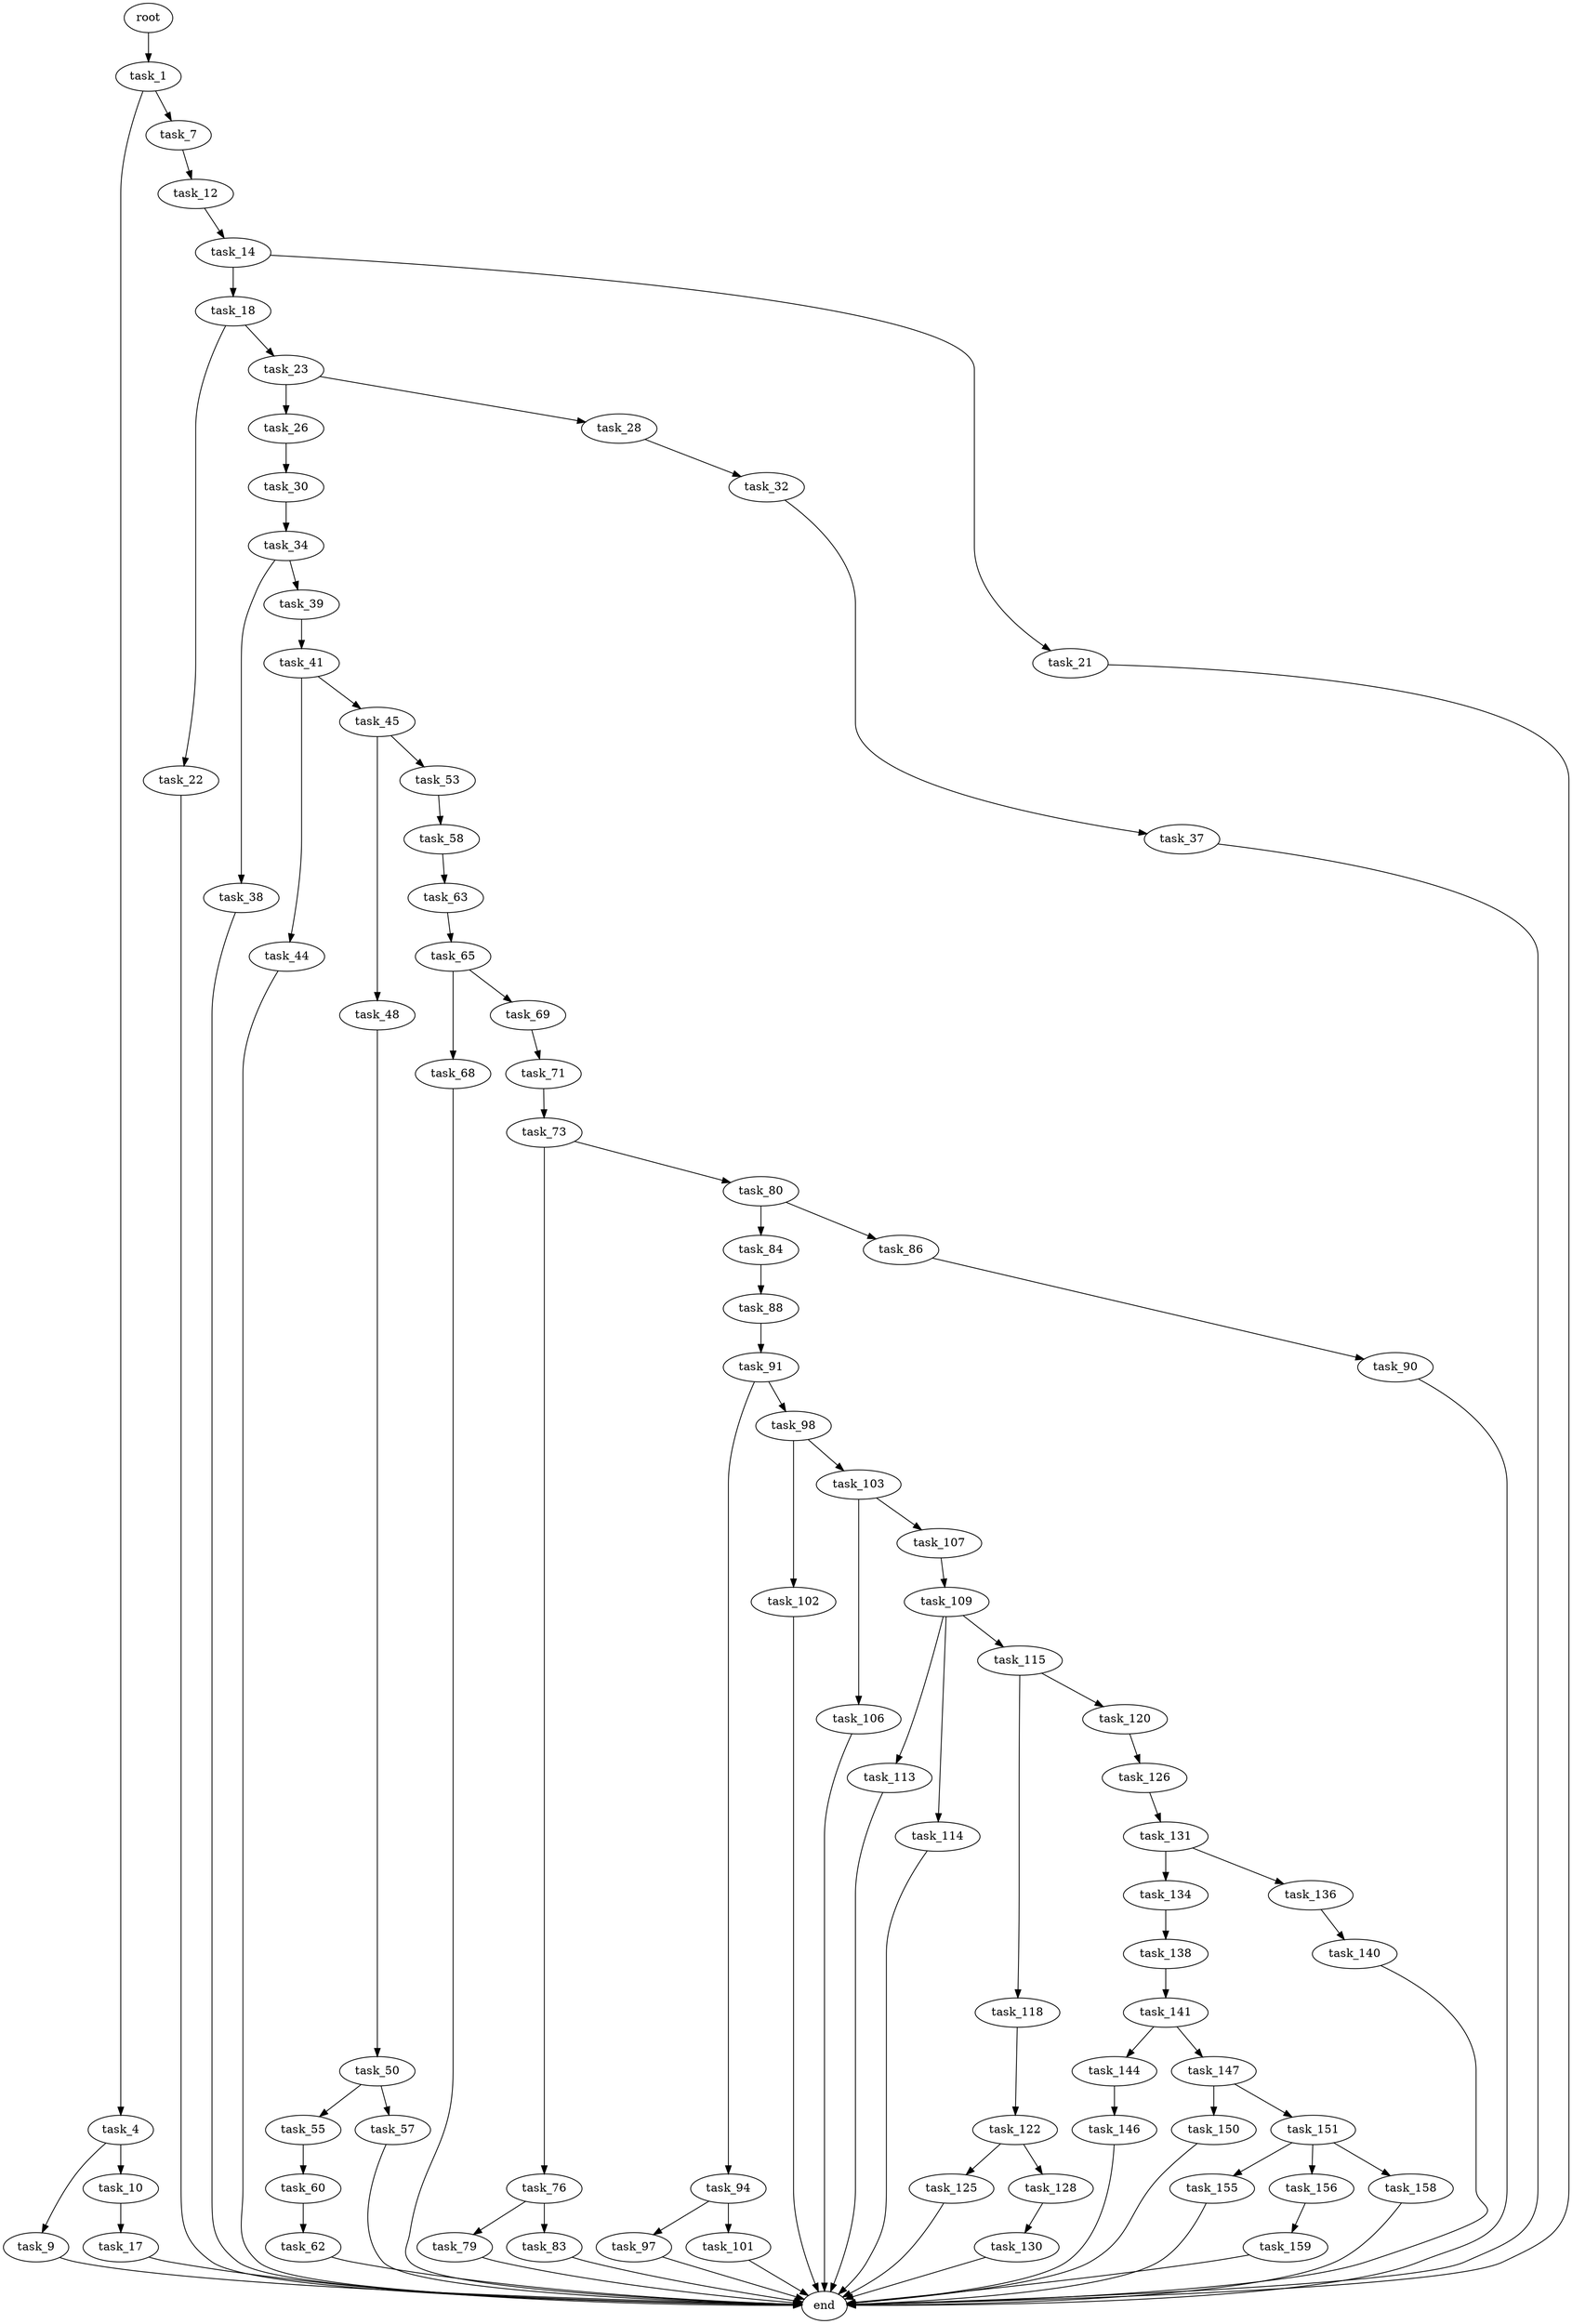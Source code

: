 digraph G {
  root [size="0.000000"];
  task_1 [size="40453666494.000000"];
  task_4 [size="782757789696.000000"];
  task_7 [size="1073741824000.000000"];
  task_9 [size="368293445632.000000"];
  task_10 [size="169670448300.000000"];
  task_12 [size="11221576602.000000"];
  end [size="0.000000"];
  task_17 [size="27694920984.000000"];
  task_14 [size="1073741824000.000000"];
  task_18 [size="6965049005.000000"];
  task_21 [size="9555637948.000000"];
  task_22 [size="8945744370.000000"];
  task_23 [size="41964288083.000000"];
  task_26 [size="15802694974.000000"];
  task_28 [size="40760028488.000000"];
  task_30 [size="871498713.000000"];
  task_32 [size="68719476736.000000"];
  task_34 [size="87998593224.000000"];
  task_37 [size="3378864098.000000"];
  task_38 [size="33373546029.000000"];
  task_39 [size="22267715811.000000"];
  task_41 [size="13416832801.000000"];
  task_44 [size="8589934592.000000"];
  task_45 [size="3604237197.000000"];
  task_48 [size="156659102400.000000"];
  task_53 [size="5321697952.000000"];
  task_50 [size="1902791241.000000"];
  task_55 [size="368293445632.000000"];
  task_57 [size="28856941407.000000"];
  task_58 [size="525434480047.000000"];
  task_60 [size="8589934592.000000"];
  task_63 [size="549755813888.000000"];
  task_62 [size="672164442144.000000"];
  task_65 [size="1073741824000.000000"];
  task_68 [size="648189458249.000000"];
  task_69 [size="4798782890.000000"];
  task_71 [size="28991029248.000000"];
  task_73 [size="782757789696.000000"];
  task_76 [size="134217728000.000000"];
  task_80 [size="358080121528.000000"];
  task_79 [size="8589934592.000000"];
  task_83 [size="25155946403.000000"];
  task_84 [size="68719476736.000000"];
  task_86 [size="6249503505.000000"];
  task_88 [size="24943688704.000000"];
  task_90 [size="8498533128.000000"];
  task_91 [size="134217728000.000000"];
  task_94 [size="686202674716.000000"];
  task_98 [size="6876315170.000000"];
  task_97 [size="28991029248.000000"];
  task_101 [size="4068064240.000000"];
  task_102 [size="19855855212.000000"];
  task_103 [size="64295923090.000000"];
  task_106 [size="26988958534.000000"];
  task_107 [size="79644309638.000000"];
  task_109 [size="8589934592.000000"];
  task_113 [size="68719476736.000000"];
  task_114 [size="298047158731.000000"];
  task_115 [size="419740338344.000000"];
  task_118 [size="31767800362.000000"];
  task_120 [size="12118008336.000000"];
  task_122 [size="549755813888.000000"];
  task_126 [size="1298549583802.000000"];
  task_125 [size="97542069684.000000"];
  task_128 [size="35722582208.000000"];
  task_131 [size="12731105202.000000"];
  task_130 [size="655816282.000000"];
  task_134 [size="231928233984.000000"];
  task_136 [size="20724992698.000000"];
  task_138 [size="277004116167.000000"];
  task_140 [size="13262635434.000000"];
  task_141 [size="109519669034.000000"];
  task_144 [size="128372087584.000000"];
  task_147 [size="216432905817.000000"];
  task_146 [size="13651818959.000000"];
  task_150 [size="398367426642.000000"];
  task_151 [size="68719476736.000000"];
  task_155 [size="16793742924.000000"];
  task_156 [size="1655364117.000000"];
  task_158 [size="659361961603.000000"];
  task_159 [size="28018197218.000000"];

  root -> task_1 [size="1.000000"];
  task_1 -> task_4 [size="838860800.000000"];
  task_1 -> task_7 [size="838860800.000000"];
  task_4 -> task_9 [size="679477248.000000"];
  task_4 -> task_10 [size="679477248.000000"];
  task_7 -> task_12 [size="838860800.000000"];
  task_9 -> end [size="1.000000"];
  task_10 -> task_17 [size="134217728.000000"];
  task_12 -> task_14 [size="33554432.000000"];
  task_17 -> end [size="1.000000"];
  task_14 -> task_18 [size="838860800.000000"];
  task_14 -> task_21 [size="838860800.000000"];
  task_18 -> task_22 [size="411041792.000000"];
  task_18 -> task_23 [size="411041792.000000"];
  task_21 -> end [size="1.000000"];
  task_22 -> end [size="1.000000"];
  task_23 -> task_26 [size="33554432.000000"];
  task_23 -> task_28 [size="33554432.000000"];
  task_26 -> task_30 [size="411041792.000000"];
  task_28 -> task_32 [size="75497472.000000"];
  task_30 -> task_34 [size="33554432.000000"];
  task_32 -> task_37 [size="134217728.000000"];
  task_34 -> task_38 [size="134217728.000000"];
  task_34 -> task_39 [size="134217728.000000"];
  task_37 -> end [size="1.000000"];
  task_38 -> end [size="1.000000"];
  task_39 -> task_41 [size="411041792.000000"];
  task_41 -> task_44 [size="679477248.000000"];
  task_41 -> task_45 [size="679477248.000000"];
  task_44 -> end [size="1.000000"];
  task_45 -> task_48 [size="411041792.000000"];
  task_45 -> task_53 [size="411041792.000000"];
  task_48 -> task_50 [size="134217728.000000"];
  task_53 -> task_58 [size="134217728.000000"];
  task_50 -> task_55 [size="134217728.000000"];
  task_50 -> task_57 [size="134217728.000000"];
  task_55 -> task_60 [size="411041792.000000"];
  task_57 -> end [size="1.000000"];
  task_58 -> task_63 [size="838860800.000000"];
  task_60 -> task_62 [size="33554432.000000"];
  task_63 -> task_65 [size="536870912.000000"];
  task_62 -> end [size="1.000000"];
  task_65 -> task_68 [size="838860800.000000"];
  task_65 -> task_69 [size="838860800.000000"];
  task_68 -> end [size="1.000000"];
  task_69 -> task_71 [size="75497472.000000"];
  task_71 -> task_73 [size="75497472.000000"];
  task_73 -> task_76 [size="679477248.000000"];
  task_73 -> task_80 [size="679477248.000000"];
  task_76 -> task_79 [size="209715200.000000"];
  task_76 -> task_83 [size="209715200.000000"];
  task_80 -> task_84 [size="301989888.000000"];
  task_80 -> task_86 [size="301989888.000000"];
  task_79 -> end [size="1.000000"];
  task_83 -> end [size="1.000000"];
  task_84 -> task_88 [size="134217728.000000"];
  task_86 -> task_90 [size="209715200.000000"];
  task_88 -> task_91 [size="536870912.000000"];
  task_90 -> end [size="1.000000"];
  task_91 -> task_94 [size="209715200.000000"];
  task_91 -> task_98 [size="209715200.000000"];
  task_94 -> task_97 [size="679477248.000000"];
  task_94 -> task_101 [size="679477248.000000"];
  task_98 -> task_102 [size="134217728.000000"];
  task_98 -> task_103 [size="134217728.000000"];
  task_97 -> end [size="1.000000"];
  task_101 -> end [size="1.000000"];
  task_102 -> end [size="1.000000"];
  task_103 -> task_106 [size="75497472.000000"];
  task_103 -> task_107 [size="75497472.000000"];
  task_106 -> end [size="1.000000"];
  task_107 -> task_109 [size="75497472.000000"];
  task_109 -> task_113 [size="33554432.000000"];
  task_109 -> task_114 [size="33554432.000000"];
  task_109 -> task_115 [size="33554432.000000"];
  task_113 -> end [size="1.000000"];
  task_114 -> end [size="1.000000"];
  task_115 -> task_118 [size="301989888.000000"];
  task_115 -> task_120 [size="301989888.000000"];
  task_118 -> task_122 [size="536870912.000000"];
  task_120 -> task_126 [size="301989888.000000"];
  task_122 -> task_125 [size="536870912.000000"];
  task_122 -> task_128 [size="536870912.000000"];
  task_126 -> task_131 [size="838860800.000000"];
  task_125 -> end [size="1.000000"];
  task_128 -> task_130 [size="75497472.000000"];
  task_131 -> task_134 [size="536870912.000000"];
  task_131 -> task_136 [size="536870912.000000"];
  task_130 -> end [size="1.000000"];
  task_134 -> task_138 [size="301989888.000000"];
  task_136 -> task_140 [size="33554432.000000"];
  task_138 -> task_141 [size="209715200.000000"];
  task_140 -> end [size="1.000000"];
  task_141 -> task_144 [size="75497472.000000"];
  task_141 -> task_147 [size="75497472.000000"];
  task_144 -> task_146 [size="536870912.000000"];
  task_147 -> task_150 [size="209715200.000000"];
  task_147 -> task_151 [size="209715200.000000"];
  task_146 -> end [size="1.000000"];
  task_150 -> end [size="1.000000"];
  task_151 -> task_155 [size="134217728.000000"];
  task_151 -> task_156 [size="134217728.000000"];
  task_151 -> task_158 [size="134217728.000000"];
  task_155 -> end [size="1.000000"];
  task_156 -> task_159 [size="134217728.000000"];
  task_158 -> end [size="1.000000"];
  task_159 -> end [size="1.000000"];
}
